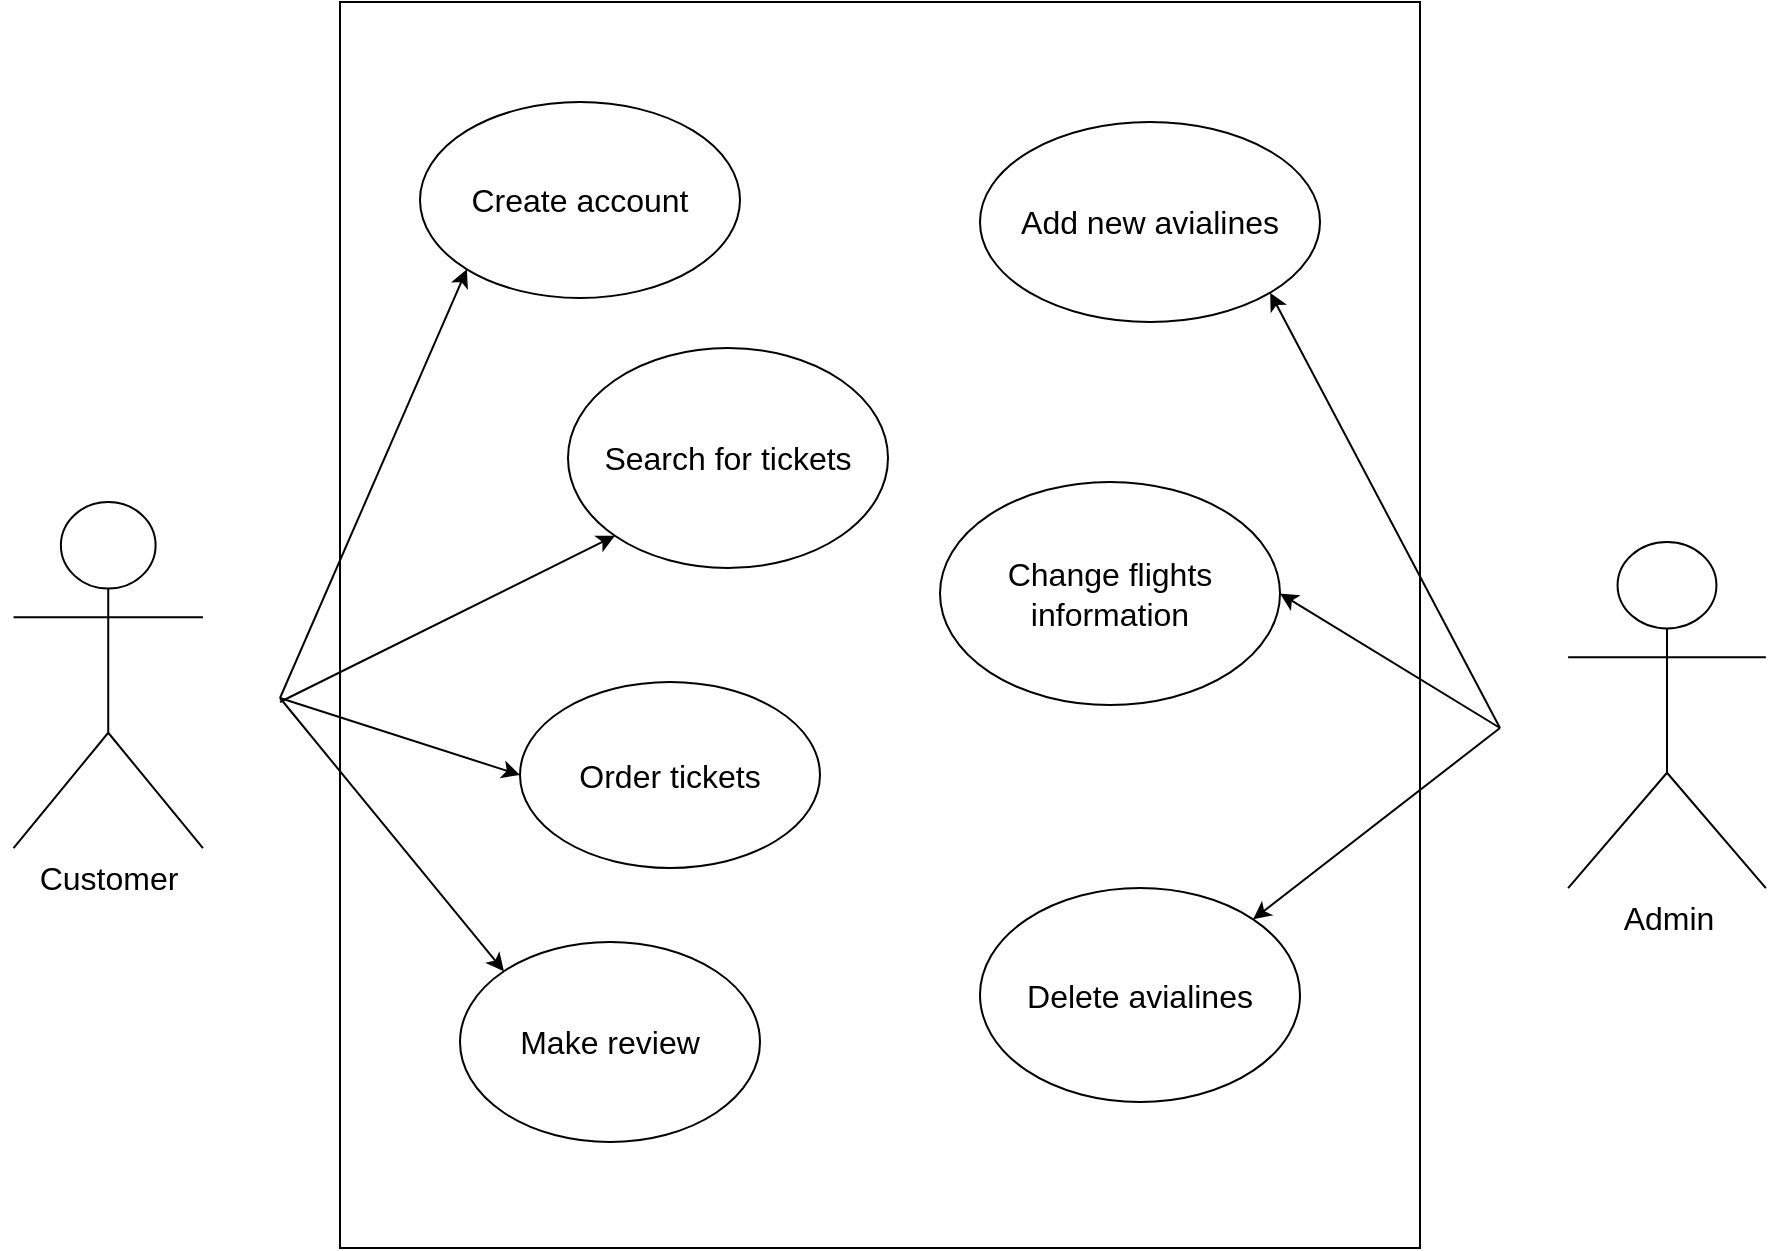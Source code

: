 <mxfile version="21.0.2" type="github">
  <diagram name="Страница 1" id="mFjCaXx6Kx_iEhtSYMrV">
    <mxGraphModel dx="1500" dy="757" grid="1" gridSize="10" guides="1" tooltips="1" connect="1" arrows="1" fold="1" page="1" pageScale="1" pageWidth="1169" pageHeight="827" math="0" shadow="0">
      <root>
        <mxCell id="0" />
        <mxCell id="1" parent="0" />
        <mxCell id="EpERm-0y6BSmMRAD3uFT-3" value="" style="group" vertex="1" connectable="0" parent="1">
          <mxGeometry x="60" y="280" width="115" height="213" as="geometry" />
        </mxCell>
        <mxCell id="EpERm-0y6BSmMRAD3uFT-1" value="" style="shape=umlActor;verticalLabelPosition=bottom;verticalAlign=top;html=1;outlineConnect=0;" vertex="1" parent="EpERm-0y6BSmMRAD3uFT-3">
          <mxGeometry x="6.765" width="94.706" height="173.062" as="geometry" />
        </mxCell>
        <mxCell id="EpERm-0y6BSmMRAD3uFT-2" value="&lt;div&gt;&lt;font style=&quot;font-size: 13px;&quot;&gt;&lt;font style=&quot;font-size: 14px;&quot;&gt;&lt;font style=&quot;font-size: 15px;&quot;&gt;&lt;font style=&quot;font-size: 16px;&quot;&gt;Customer&lt;/font&gt;&lt;/font&gt;&lt;/font&gt;&lt;/font&gt;&lt;/div&gt;" style="text;html=1;align=center;verticalAlign=middle;resizable=0;points=[];autosize=1;strokeColor=none;fillColor=none;" vertex="1" parent="EpERm-0y6BSmMRAD3uFT-3">
          <mxGeometry x="9.115" y="173.062" width="90" height="30" as="geometry" />
        </mxCell>
        <mxCell id="EpERm-0y6BSmMRAD3uFT-4" value="" style="rounded=0;whiteSpace=wrap;html=1;" vertex="1" parent="1">
          <mxGeometry x="230" y="30" width="540" height="623" as="geometry" />
        </mxCell>
        <mxCell id="EpERm-0y6BSmMRAD3uFT-5" value="&lt;font style=&quot;font-size: 13px;&quot;&gt;&lt;font style=&quot;font-size: 14px;&quot;&gt;&lt;font style=&quot;font-size: 15px;&quot;&gt;&lt;font style=&quot;font-size: 16px;&quot;&gt;Search for tickets&lt;/font&gt;&lt;/font&gt;&lt;/font&gt;&lt;/font&gt;" style="ellipse;whiteSpace=wrap;html=1;" vertex="1" parent="1">
          <mxGeometry x="344" y="203" width="160" height="110" as="geometry" />
        </mxCell>
        <mxCell id="EpERm-0y6BSmMRAD3uFT-6" value="&lt;font style=&quot;font-size: 13px;&quot;&gt;&lt;font style=&quot;font-size: 14px;&quot;&gt;&lt;font style=&quot;font-size: 15px;&quot;&gt;&lt;font style=&quot;font-size: 16px;&quot;&gt;Order tickets&lt;/font&gt;&lt;/font&gt;&lt;/font&gt;&lt;/font&gt;" style="ellipse;whiteSpace=wrap;html=1;" vertex="1" parent="1">
          <mxGeometry x="320" y="370" width="150" height="93" as="geometry" />
        </mxCell>
        <mxCell id="EpERm-0y6BSmMRAD3uFT-7" value="&lt;font style=&quot;font-size: 13px;&quot;&gt;&lt;font style=&quot;font-size: 14px;&quot;&gt;&lt;font style=&quot;font-size: 15px;&quot;&gt;&lt;font style=&quot;font-size: 16px;&quot;&gt;Create account&lt;/font&gt;&lt;/font&gt;&lt;/font&gt;&lt;/font&gt;" style="ellipse;whiteSpace=wrap;html=1;" vertex="1" parent="1">
          <mxGeometry x="270" y="80" width="160" height="98" as="geometry" />
        </mxCell>
        <mxCell id="EpERm-0y6BSmMRAD3uFT-8" value="&lt;font style=&quot;font-size: 13px;&quot;&gt;&lt;font style=&quot;font-size: 14px;&quot;&gt;&lt;font style=&quot;font-size: 15px;&quot;&gt;&lt;font style=&quot;font-size: 16px;&quot;&gt;Make review&lt;/font&gt;&lt;/font&gt;&lt;/font&gt;&lt;/font&gt;" style="ellipse;whiteSpace=wrap;html=1;" vertex="1" parent="1">
          <mxGeometry x="290" y="500" width="150" height="100" as="geometry" />
        </mxCell>
        <mxCell id="EpERm-0y6BSmMRAD3uFT-10" value="" style="group" vertex="1" connectable="0" parent="1">
          <mxGeometry x="837" y="300" width="113" height="213" as="geometry" />
        </mxCell>
        <mxCell id="EpERm-0y6BSmMRAD3uFT-11" value="" style="shape=umlActor;verticalLabelPosition=bottom;verticalAlign=top;html=1;outlineConnect=0;" vertex="1" parent="EpERm-0y6BSmMRAD3uFT-10">
          <mxGeometry x="7.062" width="98.875" height="173.062" as="geometry" />
        </mxCell>
        <mxCell id="EpERm-0y6BSmMRAD3uFT-12" value="&lt;font style=&quot;font-size: 13px;&quot;&gt;&lt;font style=&quot;font-size: 14px;&quot;&gt;&lt;font style=&quot;font-size: 15px;&quot;&gt;&lt;font style=&quot;font-size: 16px;&quot;&gt;Admin&lt;/font&gt;&lt;/font&gt;&lt;/font&gt;&lt;/font&gt;" style="text;html=1;align=center;verticalAlign=middle;resizable=0;points=[];autosize=1;strokeColor=none;fillColor=none;" vertex="1" parent="EpERm-0y6BSmMRAD3uFT-10">
          <mxGeometry x="21.502" y="173.062" width="70" height="30" as="geometry" />
        </mxCell>
        <mxCell id="EpERm-0y6BSmMRAD3uFT-15" value="&lt;font style=&quot;font-size: 13px;&quot;&gt;&lt;font style=&quot;font-size: 14px;&quot;&gt;&lt;font style=&quot;font-size: 15px;&quot;&gt;&lt;font style=&quot;font-size: 16px;&quot;&gt;Add new avialines&lt;/font&gt;&lt;/font&gt;&lt;/font&gt;&lt;/font&gt;" style="ellipse;whiteSpace=wrap;html=1;" vertex="1" parent="1">
          <mxGeometry x="550" y="90" width="170" height="100" as="geometry" />
        </mxCell>
        <mxCell id="EpERm-0y6BSmMRAD3uFT-16" value="&lt;font style=&quot;font-size: 13px;&quot;&gt;&lt;font style=&quot;font-size: 14px;&quot;&gt;&lt;font style=&quot;font-size: 15px;&quot;&gt;&lt;font style=&quot;font-size: 16px;&quot;&gt;Change flights information&lt;/font&gt;&lt;/font&gt;&lt;/font&gt;&lt;/font&gt;" style="ellipse;whiteSpace=wrap;html=1;" vertex="1" parent="1">
          <mxGeometry x="530" y="270" width="170" height="111.5" as="geometry" />
        </mxCell>
        <mxCell id="EpERm-0y6BSmMRAD3uFT-17" value="&lt;font style=&quot;font-size: 13px;&quot;&gt;&lt;font style=&quot;font-size: 14px;&quot;&gt;&lt;font style=&quot;font-size: 15px;&quot;&gt;&lt;font style=&quot;font-size: 16px;&quot;&gt;Delete avialines&lt;/font&gt;&lt;/font&gt;&lt;/font&gt;&lt;/font&gt;" style="ellipse;whiteSpace=wrap;html=1;" vertex="1" parent="1">
          <mxGeometry x="550" y="473" width="160" height="107" as="geometry" />
        </mxCell>
        <mxCell id="EpERm-0y6BSmMRAD3uFT-20" value="" style="endArrow=classic;html=1;rounded=0;entryX=0;entryY=1;entryDx=0;entryDy=0;" edge="1" parent="1" target="EpERm-0y6BSmMRAD3uFT-7">
          <mxGeometry width="50" height="50" relative="1" as="geometry">
            <mxPoint x="200" y="378" as="sourcePoint" />
            <mxPoint x="250" y="328" as="targetPoint" />
          </mxGeometry>
        </mxCell>
        <mxCell id="EpERm-0y6BSmMRAD3uFT-23" value="" style="endArrow=classic;html=1;rounded=0;entryX=0;entryY=0.5;entryDx=0;entryDy=0;" edge="1" parent="1" target="EpERm-0y6BSmMRAD3uFT-6">
          <mxGeometry width="50" height="50" relative="1" as="geometry">
            <mxPoint x="200" y="378" as="sourcePoint" />
            <mxPoint x="350" y="478" as="targetPoint" />
          </mxGeometry>
        </mxCell>
        <mxCell id="EpERm-0y6BSmMRAD3uFT-24" value="" style="endArrow=classic;html=1;rounded=0;entryX=0;entryY=0;entryDx=0;entryDy=0;" edge="1" parent="1" target="EpERm-0y6BSmMRAD3uFT-8">
          <mxGeometry width="50" height="50" relative="1" as="geometry">
            <mxPoint x="200" y="378" as="sourcePoint" />
            <mxPoint x="240" y="438" as="targetPoint" />
          </mxGeometry>
        </mxCell>
        <mxCell id="EpERm-0y6BSmMRAD3uFT-26" value="" style="endArrow=classic;html=1;rounded=0;entryX=1;entryY=0.5;entryDx=0;entryDy=0;" edge="1" parent="1" target="EpERm-0y6BSmMRAD3uFT-16">
          <mxGeometry width="50" height="50" relative="1" as="geometry">
            <mxPoint x="810" y="393" as="sourcePoint" />
            <mxPoint x="780" y="388" as="targetPoint" />
          </mxGeometry>
        </mxCell>
        <mxCell id="EpERm-0y6BSmMRAD3uFT-27" value="" style="endArrow=classic;html=1;rounded=0;entryX=1;entryY=1;entryDx=0;entryDy=0;" edge="1" parent="1" target="EpERm-0y6BSmMRAD3uFT-15">
          <mxGeometry width="50" height="50" relative="1" as="geometry">
            <mxPoint x="810" y="393" as="sourcePoint" />
            <mxPoint x="837" y="358" as="targetPoint" />
          </mxGeometry>
        </mxCell>
        <mxCell id="EpERm-0y6BSmMRAD3uFT-28" value="" style="endArrow=classic;html=1;rounded=0;entryX=1;entryY=0;entryDx=0;entryDy=0;" edge="1" parent="1" target="EpERm-0y6BSmMRAD3uFT-17">
          <mxGeometry width="50" height="50" relative="1" as="geometry">
            <mxPoint x="810" y="393" as="sourcePoint" />
            <mxPoint x="770" y="413" as="targetPoint" />
          </mxGeometry>
        </mxCell>
        <mxCell id="EpERm-0y6BSmMRAD3uFT-29" value="" style="endArrow=classic;html=1;rounded=0;entryX=0;entryY=1;entryDx=0;entryDy=0;" edge="1" parent="1" target="EpERm-0y6BSmMRAD3uFT-5">
          <mxGeometry width="50" height="50" relative="1" as="geometry">
            <mxPoint x="200" y="380" as="sourcePoint" />
            <mxPoint x="500" y="390" as="targetPoint" />
          </mxGeometry>
        </mxCell>
      </root>
    </mxGraphModel>
  </diagram>
</mxfile>
